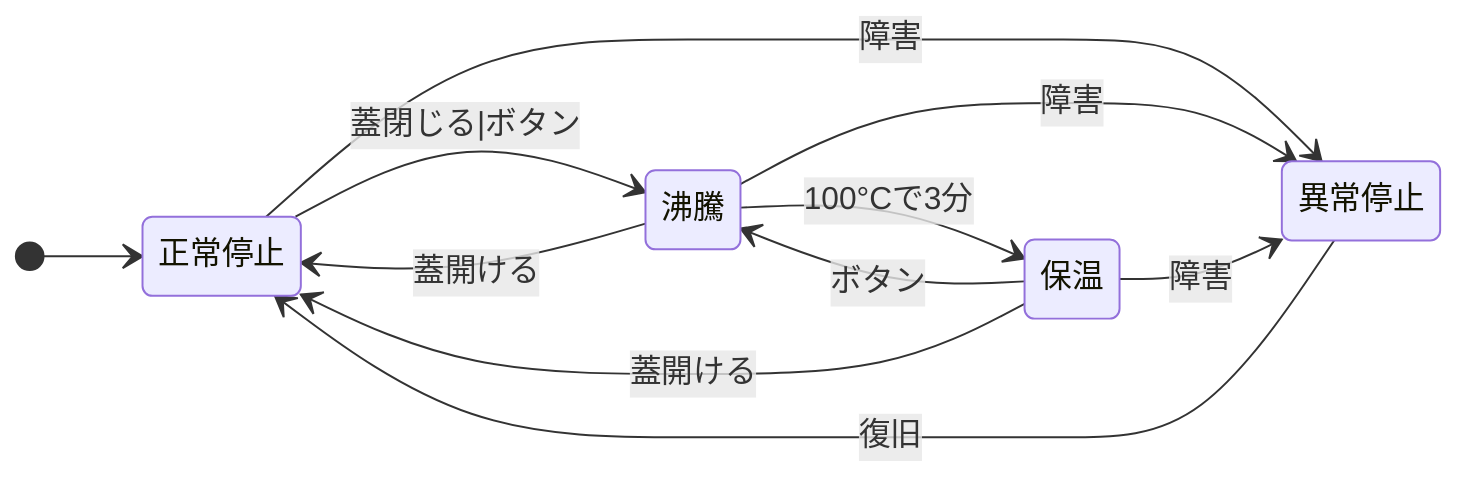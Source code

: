 stateDiagram-v2
  direction LR
  [*] --> 正常停止
  正常停止 --> 沸騰: 蓋閉じる|ボタン
  正常停止 --> 異常停止: 障害
  沸騰 --> 保温: 100°Cで3分
  沸騰 --> 正常停止: 蓋開ける
  沸騰 --> 異常停止: 障害
  保温 --> 沸騰: ボタン
  保温 --> 正常停止: 蓋開ける
  保温 --> 異常停止: 障害
  異常停止 --> 正常停止: 復旧